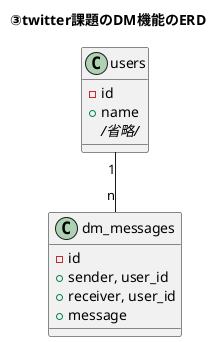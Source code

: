 @startuml

title  ③twitter課題のDM機能のERD

class users {
    - id
    + name
    ///////省略///////
}

class dm_messages {
    - id
    + sender, user_id
    + receiver, user_id
    + message
}

users "1" -- "n" dm_messages

@endumlcopy